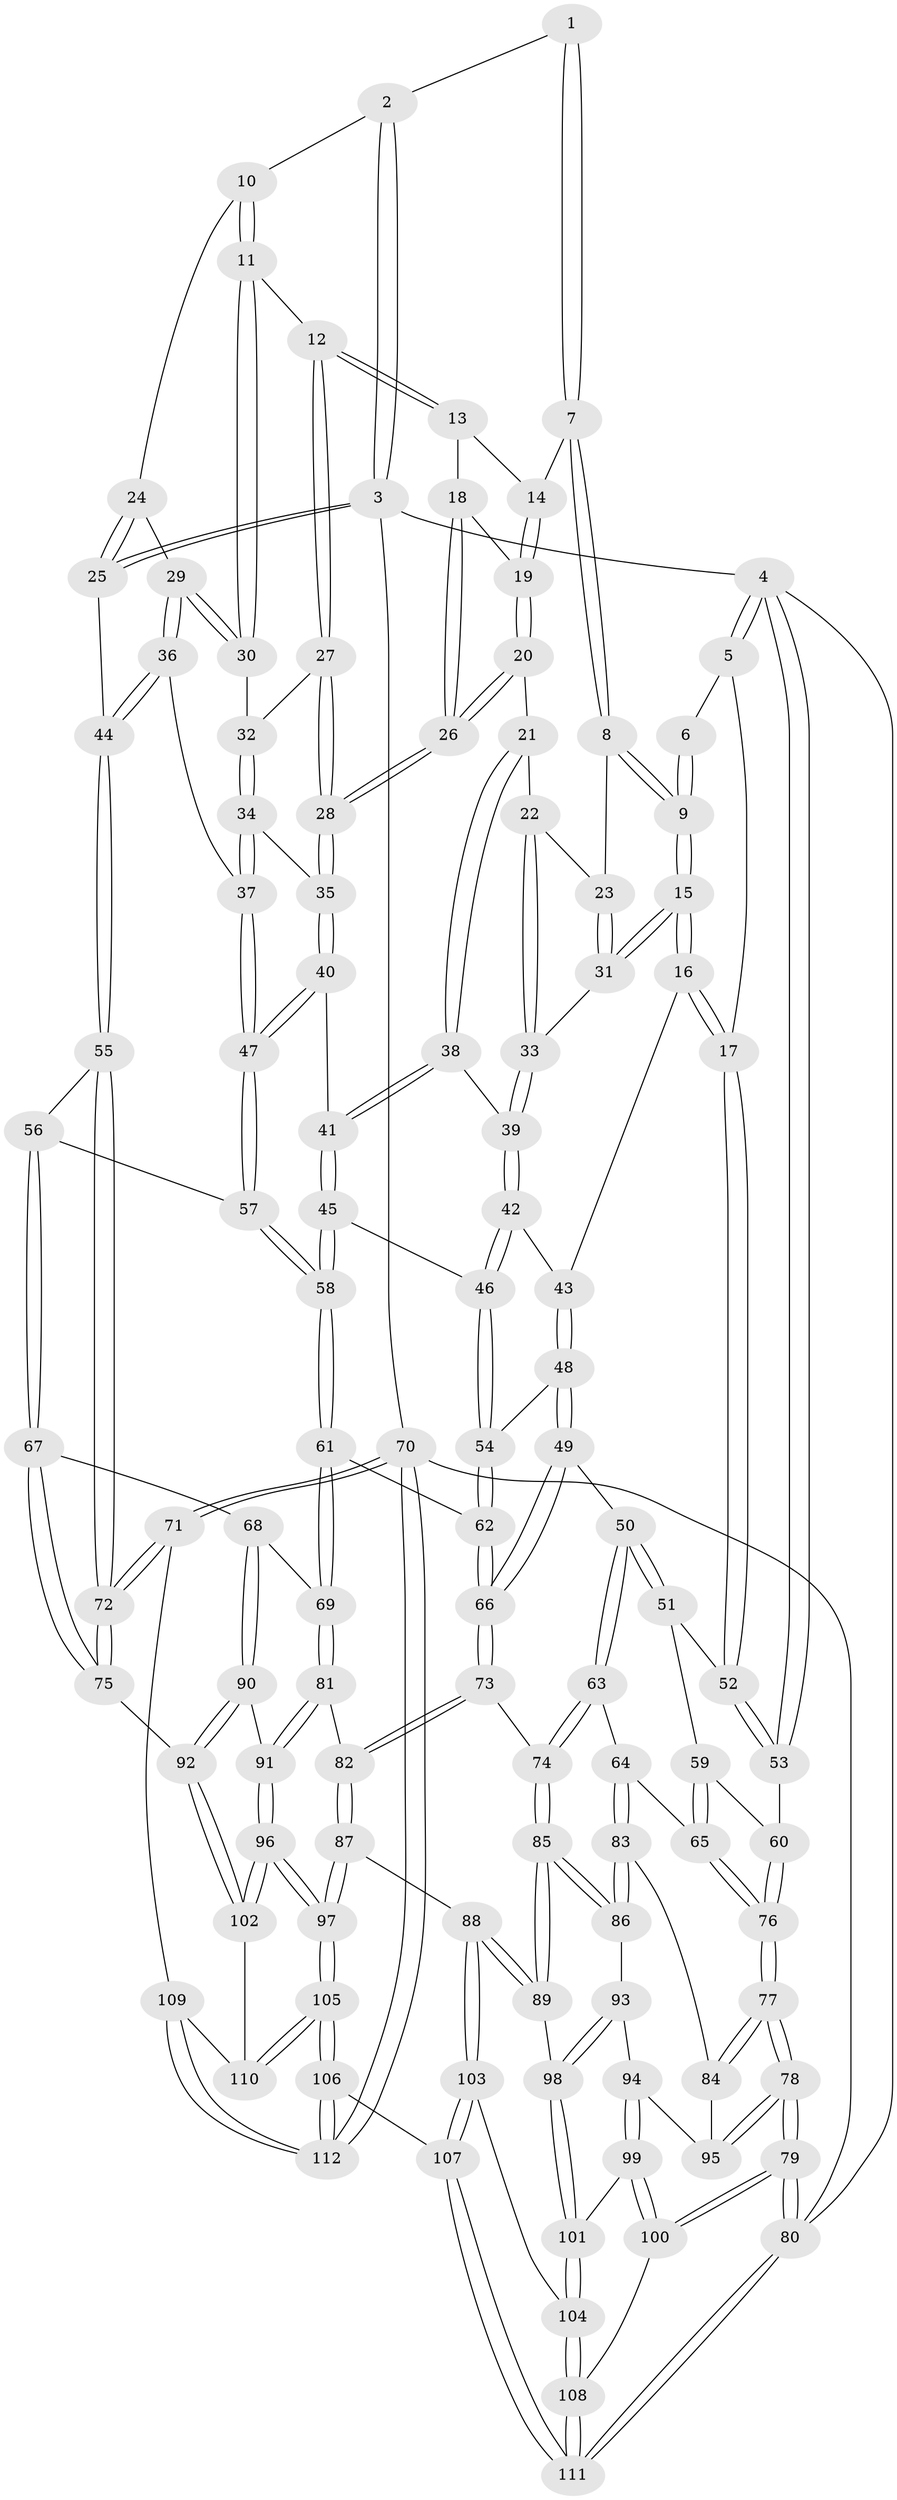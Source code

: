 // coarse degree distribution, {2: 0.0379746835443038, 3: 0.6075949367088608, 4: 0.35443037974683544}
// Generated by graph-tools (version 1.1) at 2025/38/03/04/25 23:38:35]
// undirected, 112 vertices, 277 edges
graph export_dot {
  node [color=gray90,style=filled];
  1 [pos="+0.5590780801356038+0"];
  2 [pos="+0.7848869643800855+0"];
  3 [pos="+1+0"];
  4 [pos="+0+0"];
  5 [pos="+0+0"];
  6 [pos="+0.2998961205285622+0"];
  7 [pos="+0.5383727853634415+0"];
  8 [pos="+0.4949516790464358+0.044767274651292537"];
  9 [pos="+0.32396780987833496+0.09222746168187461"];
  10 [pos="+0.8156279574291245+0"];
  11 [pos="+0.7794106608383758+0.05465630714771207"];
  12 [pos="+0.7444988058802365+0.0872840083887999"];
  13 [pos="+0.6657313175084171+0.07501743432845522"];
  14 [pos="+0.5468374009686209+0.004785620556491948"];
  15 [pos="+0.2697749598329831+0.18441261350490726"];
  16 [pos="+0.269008426202013+0.18498449938834197"];
  17 [pos="+0.19776173674627526+0.18767090197179265"];
  18 [pos="+0.642065006241878+0.12707493944517456"];
  19 [pos="+0.5571680296269238+0.03208787366441971"];
  20 [pos="+0.5939259670806065+0.16760148944180356"];
  21 [pos="+0.5421819714975201+0.19020294720899883"];
  22 [pos="+0.5112638372365594+0.17068789536787643"];
  23 [pos="+0.49012713635083116+0.09968715923379523"];
  24 [pos="+0.8917067447486184+0.06322401306374396"];
  25 [pos="+1+0.11275868205036996"];
  26 [pos="+0.6431473093128877+0.18482354262374318"];
  27 [pos="+0.7365675880122937+0.11190371070000721"];
  28 [pos="+0.6585630629918546+0.1965458998738818"];
  29 [pos="+0.8966933575687006+0.2098975714310342"];
  30 [pos="+0.8208359522903211+0.15487610783545208"];
  31 [pos="+0.4008740891247833+0.19143643773973643"];
  32 [pos="+0.774817174611302+0.1923097516938185"];
  33 [pos="+0.44458042207549786+0.21101918217800544"];
  34 [pos="+0.7763580826969818+0.2273116226920975"];
  35 [pos="+0.6686547914252905+0.23761775045575295"];
  36 [pos="+0.9126892537087502+0.25489450005430664"];
  37 [pos="+0.8535235247596101+0.28057288925176405"];
  38 [pos="+0.5382584869765531+0.24351548393341294"];
  39 [pos="+0.47176652217546017+0.2604445865138757"];
  40 [pos="+0.6464771293118701+0.30502450268119863"];
  41 [pos="+0.6086381779880641+0.31844388676934077"];
  42 [pos="+0.4576934418313755+0.3053783237476646"];
  43 [pos="+0.29209089425307255+0.22523849027743045"];
  44 [pos="+1+0.30902130967630886"];
  45 [pos="+0.6012094151243056+0.32667157384045825"];
  46 [pos="+0.4647493270043597+0.348768920752435"];
  47 [pos="+0.773681779405079+0.39810734450159135"];
  48 [pos="+0.35506829297497156+0.4166734900523153"];
  49 [pos="+0.32762723611599354+0.44233112522607265"];
  50 [pos="+0.23025702646152546+0.4834859151685363"];
  51 [pos="+0.1398240875068022+0.2935162636085645"];
  52 [pos="+0.13764029871605157+0.234310210993773"];
  53 [pos="+0+0.20024901234972542"];
  54 [pos="+0.4243579425973282+0.41219216789434404"];
  55 [pos="+1+0.36366978583577503"];
  56 [pos="+0.8095459179371833+0.46740795442100336"];
  57 [pos="+0.7781270644551566+0.43503053797500546"];
  58 [pos="+0.5706317620608675+0.5349705414774858"];
  59 [pos="+0.042341013427206683+0.43242177601012144"];
  60 [pos="+0+0.4018981931045171"];
  61 [pos="+0.5692849125853123+0.5365351117457837"];
  62 [pos="+0.5579650542559786+0.536092975946861"];
  63 [pos="+0.18254861159307773+0.5633658281635202"];
  64 [pos="+0.1650054821857039+0.5718821730421912"];
  65 [pos="+0.1410495067220867+0.5589897273492219"];
  66 [pos="+0.42241923033877343+0.6295887271599031"];
  67 [pos="+0.837488532675764+0.5753701545384604"];
  68 [pos="+0.6923610200455967+0.657238961620746"];
  69 [pos="+0.6196324663045814+0.6156084273909457"];
  70 [pos="+1+1"];
  71 [pos="+1+0.7618431483374724"];
  72 [pos="+1+0.721041741397072"];
  73 [pos="+0.41303197277528647+0.6434160271577066"];
  74 [pos="+0.3241534207067081+0.6476897205117103"];
  75 [pos="+1+0.7207950558194063"];
  76 [pos="+0+0.5486345216849261"];
  77 [pos="+0+0.7424538515568454"];
  78 [pos="+0+0.9075580837453135"];
  79 [pos="+0+1"];
  80 [pos="+0+1"];
  81 [pos="+0.5517221335316794+0.7332438373132864"];
  82 [pos="+0.43646696406975505+0.7117233339759163"];
  83 [pos="+0.13704614666793577+0.6439468131930493"];
  84 [pos="+0.10199492833248631+0.6718903752311576"];
  85 [pos="+0.2764232154329546+0.7986086757247505"];
  86 [pos="+0.19277402959713294+0.7351617381956513"];
  87 [pos="+0.4168698234045267+0.7942069661760938"];
  88 [pos="+0.301145493989505+0.8402434016017983"];
  89 [pos="+0.2880304342022402+0.8296498992261155"];
  90 [pos="+0.7051994462432336+0.7104480328284776"];
  91 [pos="+0.5870871807196636+0.8317453914935378"];
  92 [pos="+0.8300451889461963+0.8337190992858136"];
  93 [pos="+0.13515226804915526+0.8273629014994323"];
  94 [pos="+0.09625747940752313+0.8269596693046617"];
  95 [pos="+0.081871932440425+0.8170806050338291"];
  96 [pos="+0.5747173500677698+0.9122889405381581"];
  97 [pos="+0.5652888010697132+0.9240774123943908"];
  98 [pos="+0.19022365400895977+0.8561695638324519"];
  99 [pos="+0.10257288090396088+0.9052476095552088"];
  100 [pos="+0.04712099774925845+0.9560316413425486"];
  101 [pos="+0.16256004089231244+0.9241037912095826"];
  102 [pos="+0.8237764007037558+0.8444634012967586"];
  103 [pos="+0.31115400104990204+0.9122748393859543"];
  104 [pos="+0.177741827431363+0.9620767613572071"];
  105 [pos="+0.5219227908367884+1"];
  106 [pos="+0.5053691203099162+1"];
  107 [pos="+0.46387125288476916+1"];
  108 [pos="+0.1716290284320737+0.9833667931130412"];
  109 [pos="+0.8569562122349659+1"];
  110 [pos="+0.8267323105587614+0.9181762168082094"];
  111 [pos="+0.2062218771620413+1"];
  112 [pos="+0.9095060026931053+1"];
  1 -- 2;
  1 -- 7;
  1 -- 7;
  2 -- 3;
  2 -- 3;
  2 -- 10;
  3 -- 4;
  3 -- 25;
  3 -- 25;
  3 -- 70;
  4 -- 5;
  4 -- 5;
  4 -- 53;
  4 -- 53;
  4 -- 80;
  5 -- 6;
  5 -- 17;
  6 -- 9;
  6 -- 9;
  7 -- 8;
  7 -- 8;
  7 -- 14;
  8 -- 9;
  8 -- 9;
  8 -- 23;
  9 -- 15;
  9 -- 15;
  10 -- 11;
  10 -- 11;
  10 -- 24;
  11 -- 12;
  11 -- 30;
  11 -- 30;
  12 -- 13;
  12 -- 13;
  12 -- 27;
  12 -- 27;
  13 -- 14;
  13 -- 18;
  14 -- 19;
  14 -- 19;
  15 -- 16;
  15 -- 16;
  15 -- 31;
  15 -- 31;
  16 -- 17;
  16 -- 17;
  16 -- 43;
  17 -- 52;
  17 -- 52;
  18 -- 19;
  18 -- 26;
  18 -- 26;
  19 -- 20;
  19 -- 20;
  20 -- 21;
  20 -- 26;
  20 -- 26;
  21 -- 22;
  21 -- 38;
  21 -- 38;
  22 -- 23;
  22 -- 33;
  22 -- 33;
  23 -- 31;
  23 -- 31;
  24 -- 25;
  24 -- 25;
  24 -- 29;
  25 -- 44;
  26 -- 28;
  26 -- 28;
  27 -- 28;
  27 -- 28;
  27 -- 32;
  28 -- 35;
  28 -- 35;
  29 -- 30;
  29 -- 30;
  29 -- 36;
  29 -- 36;
  30 -- 32;
  31 -- 33;
  32 -- 34;
  32 -- 34;
  33 -- 39;
  33 -- 39;
  34 -- 35;
  34 -- 37;
  34 -- 37;
  35 -- 40;
  35 -- 40;
  36 -- 37;
  36 -- 44;
  36 -- 44;
  37 -- 47;
  37 -- 47;
  38 -- 39;
  38 -- 41;
  38 -- 41;
  39 -- 42;
  39 -- 42;
  40 -- 41;
  40 -- 47;
  40 -- 47;
  41 -- 45;
  41 -- 45;
  42 -- 43;
  42 -- 46;
  42 -- 46;
  43 -- 48;
  43 -- 48;
  44 -- 55;
  44 -- 55;
  45 -- 46;
  45 -- 58;
  45 -- 58;
  46 -- 54;
  46 -- 54;
  47 -- 57;
  47 -- 57;
  48 -- 49;
  48 -- 49;
  48 -- 54;
  49 -- 50;
  49 -- 66;
  49 -- 66;
  50 -- 51;
  50 -- 51;
  50 -- 63;
  50 -- 63;
  51 -- 52;
  51 -- 59;
  52 -- 53;
  52 -- 53;
  53 -- 60;
  54 -- 62;
  54 -- 62;
  55 -- 56;
  55 -- 72;
  55 -- 72;
  56 -- 57;
  56 -- 67;
  56 -- 67;
  57 -- 58;
  57 -- 58;
  58 -- 61;
  58 -- 61;
  59 -- 60;
  59 -- 65;
  59 -- 65;
  60 -- 76;
  60 -- 76;
  61 -- 62;
  61 -- 69;
  61 -- 69;
  62 -- 66;
  62 -- 66;
  63 -- 64;
  63 -- 74;
  63 -- 74;
  64 -- 65;
  64 -- 83;
  64 -- 83;
  65 -- 76;
  65 -- 76;
  66 -- 73;
  66 -- 73;
  67 -- 68;
  67 -- 75;
  67 -- 75;
  68 -- 69;
  68 -- 90;
  68 -- 90;
  69 -- 81;
  69 -- 81;
  70 -- 71;
  70 -- 71;
  70 -- 112;
  70 -- 112;
  70 -- 80;
  71 -- 72;
  71 -- 72;
  71 -- 109;
  72 -- 75;
  72 -- 75;
  73 -- 74;
  73 -- 82;
  73 -- 82;
  74 -- 85;
  74 -- 85;
  75 -- 92;
  76 -- 77;
  76 -- 77;
  77 -- 78;
  77 -- 78;
  77 -- 84;
  77 -- 84;
  78 -- 79;
  78 -- 79;
  78 -- 95;
  78 -- 95;
  79 -- 80;
  79 -- 80;
  79 -- 100;
  79 -- 100;
  80 -- 111;
  80 -- 111;
  81 -- 82;
  81 -- 91;
  81 -- 91;
  82 -- 87;
  82 -- 87;
  83 -- 84;
  83 -- 86;
  83 -- 86;
  84 -- 95;
  85 -- 86;
  85 -- 86;
  85 -- 89;
  85 -- 89;
  86 -- 93;
  87 -- 88;
  87 -- 97;
  87 -- 97;
  88 -- 89;
  88 -- 89;
  88 -- 103;
  88 -- 103;
  89 -- 98;
  90 -- 91;
  90 -- 92;
  90 -- 92;
  91 -- 96;
  91 -- 96;
  92 -- 102;
  92 -- 102;
  93 -- 94;
  93 -- 98;
  93 -- 98;
  94 -- 95;
  94 -- 99;
  94 -- 99;
  96 -- 97;
  96 -- 97;
  96 -- 102;
  96 -- 102;
  97 -- 105;
  97 -- 105;
  98 -- 101;
  98 -- 101;
  99 -- 100;
  99 -- 100;
  99 -- 101;
  100 -- 108;
  101 -- 104;
  101 -- 104;
  102 -- 110;
  103 -- 104;
  103 -- 107;
  103 -- 107;
  104 -- 108;
  104 -- 108;
  105 -- 106;
  105 -- 106;
  105 -- 110;
  105 -- 110;
  106 -- 107;
  106 -- 112;
  106 -- 112;
  107 -- 111;
  107 -- 111;
  108 -- 111;
  108 -- 111;
  109 -- 110;
  109 -- 112;
  109 -- 112;
}
